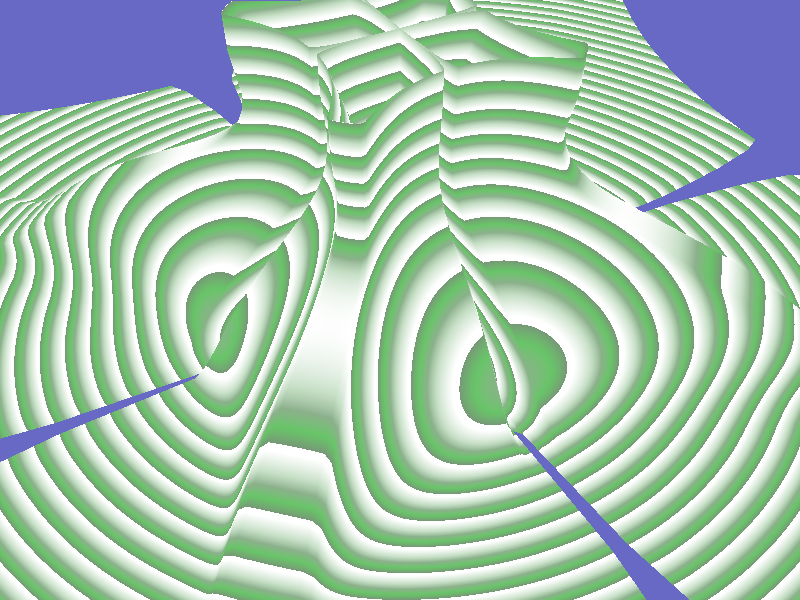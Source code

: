/* --------------------------
Entry: 0007
Artist: Emanuele Munarini
Title: 
---------------------------*/

#include "colors.inc"
#declare RR = 3; // camera range
/* Render different views */
#switch (clock) 
#case (0)
   #declare VP = <-RR,0,0>;
   #break
#case (1)
   #declare VP = <0,-RR,0>;
   #break
#case (2)
   #declare VP = <0,0,-RR>;
   #break
#case (3)
   #declare VP = <-0.7*RR,-0.7*RR,0>;
   #break
#case (4)
   #declare VP = <0,-0.7*RR,-0.7*RR>;
   #break
#case (5)
   #declare VP = <-0.7*RR,0,-0.7*RR>;
   #break
#case (6)
   #declare VP = <-0.7*RR,-0.7*RR,-0.7*RR>;
   #break
#end
/* Perspective camera */
camera {
   location VP
   up y
   right x // square image
   angle 60
   sky <0,0,1>
   look_at <0,0,0>
}
/* Coloured lights o each axis */
light_source{ <-2*RR,0,0> White }
light_source{ <0,-2*RR,0> White }
light_source{ <0,0,2*RR> White }
//background{Gray}
/* 
   The following is a "simple" implementation of a supershape.
   The parameters for the two shapes are given by SS1 and SS2 variables 
   below, namely m,a,b,n1,n2,n3 as per the formulation given here
      http://astronomy.swin.edu.au/~pbourke/surfaces/supershape3d/
   It will left up the reader to improve this, for example, it is
   useful to be able to vary the range of the longitude and latitude,
   namely the range over which variables t1,t2,p1, and p2 vary. This
   formulation doesn't create normals, sorry, you'll need to use high
   resolutions for smooth surfaces.
*/
#macro SuperShape(SS1m,SS1a,SS1b,SS1n1,SS1n2,SS1n3,SS2m,SS2a,SS2b,SS2n1,SS2n2,SS2n3,resol) 
#declare SS1 = function(T) {
   pow( pow(abs(cos(SS1m*T/4))/SS1a,SS1n2) + pow(abs(sin(SS1m*T/4))/SS1b,SS1n3), 1/SS1n1)
}
#declare SS2 = function(T) {
   pow( pow(abs(cos(SS2m*T/4))/SS2a,SS2n2) + pow(abs(sin(SS2m*T/4))/SS2b,SS2n3), 1/SS2n1)
}
#declare i = 0;
#while (i < resol) // longitude -pi to pi
   #declare j = 0;
   #while (j < resol/2) // latitude -pi/2 to pi/2
      #declare t1 = -pi + i*2*pi/resol;
      #declare t2 = -pi + (i+1)*2*pi/resol;
      #declare p1 = -pi/2 + j*2*pi/resol;
      #declare p2 = -pi/2 + (j+1)*2*pi/resol;
      #declare zeros = 0;
      #declare r0 = SS1(t1);
      #if (r0 = 0) #declare zeros = zeros+1; #end
      #declare r1 = SS2(p1);
      #if (r1 = 0) #declare zeros = zeros+1; #end
      #declare r2 = SS1(t2);
      #if (r2 = 0) #declare zeros = zeros+1; #end
      #declare r3 = SS2(p2);
      #if (r3 = 0) #declare zeros = zeros+1; #end
      #if (zeros = 0)
         #declare r0 = 1 / r0;
         #declare r1 = 1 / r1;
         #declare r2 = 1 / r2;
         #declare r3 = 1 / r3;
         #declare pa = <r0*cos(t1)*r1*cos(p1),r0*sin(t1)*r1*cos(p1),r1*sin(p1)>;
         #declare pb = <r2*cos(t2)*r1*cos(p1),r2*sin(t2)*r1*cos(p1),r1*sin(p1)>;
         #declare pc = <r2*cos(t2)*r3*cos(p2),r2*sin(t2)*r3*cos(p2),r3*sin(p2)>;
         #declare pd = <r0*cos(t1)*r3*cos(p2),r0*sin(t1)*r3*cos(p2),r3*sin(p2)>;
         #if (vlength(pa - pb) > 0) 
            #if (vlength(pa - pc) > 0)
               triangle { pa, pb, pc }
            #end 
         #end
         #if (vlength(pc - pd) > 0) 
            #if (vlength(pc - pa) > 0)
               triangle { pc, pd, pa }
            #end 
         #end
      #end // if
      #declare j = j + 1;
   #end // j
   #declare i = i + 1;
#end // i
#end // macro
/* Lets use it */
union{
 
mesh {
 SuperShape(8, 0.536393322550127, 0.287026581621754, 100, 38.1786553544725, -34, 
            9, 1.42240668965728, 1.12839136936552, 100, 300, 12, 300)             
 pigment{ 
  onion 
  color_map{ 
   [0.1 0.4 color White color PaleGreen]
   [0.4 0.6 color PaleGreen color MediumSeaGreen]
   [0.6 0.8 color MediumSeaGreen color ForestGreen] 
   [0.8 1   color ForestGreen color DarkGreen] 
  }
  scale 0.1 //05
 } 
 finish{ 
   ambient 0.5
   diffuse 0.4
   specular 0.4
   roughness 0.001
   phong 1
 }
 rotate 60*z //rotate -60*y
 //translate 0.5*x 
}
plane{ z, -1
 pigment{ NavyBlue }  
 finish{
   ambient 0.5
   diffuse 0.7
   specular 0.4
   roughness 0.001
   phong 1
 }
 normal{ granite }
} 
rotate -60*y
}
